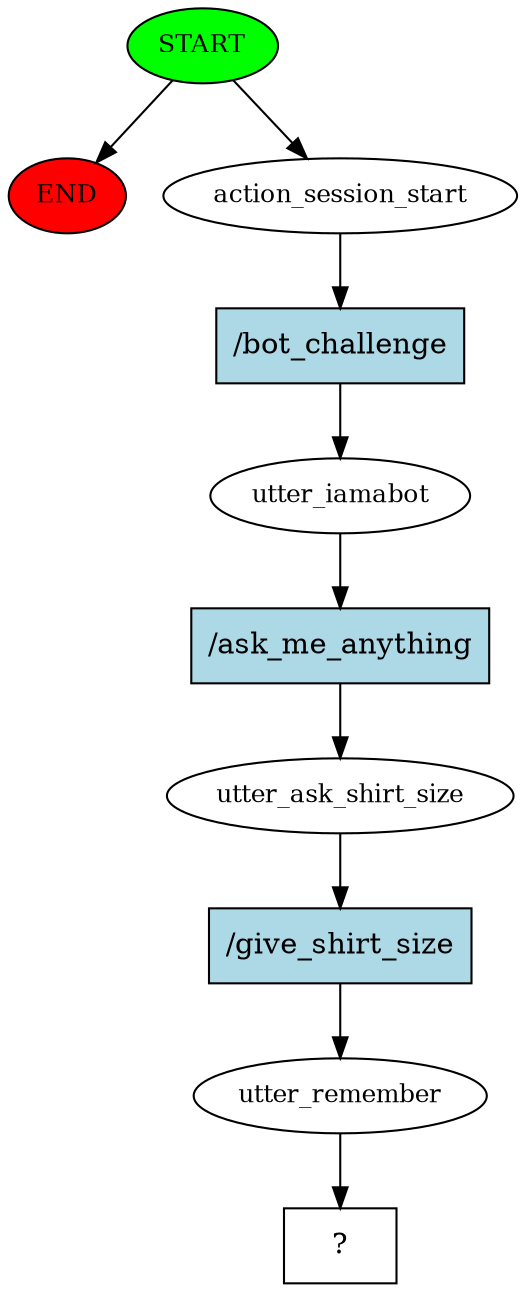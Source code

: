 digraph  {
0 [class="start active", fillcolor=green, fontsize=12, label=START, style=filled];
"-1" [class=end, fillcolor=red, fontsize=12, label=END, style=filled];
1 [class=active, fontsize=12, label=action_session_start];
2 [class=active, fontsize=12, label=utter_iamabot];
3 [class=active, fontsize=12, label=utter_ask_shirt_size];
4 [class=active, fontsize=12, label=utter_remember];
5 [class="intent dashed active", label="  ?  ", shape=rect];
6 [class="intent active", fillcolor=lightblue, label="/bot_challenge", shape=rect, style=filled];
7 [class="intent active", fillcolor=lightblue, label="/ask_me_anything", shape=rect, style=filled];
8 [class="intent active", fillcolor=lightblue, label="/give_shirt_size", shape=rect, style=filled];
0 -> "-1"  [class="", key=NONE, label=""];
0 -> 1  [class=active, key=NONE, label=""];
1 -> 6  [class=active, key=0];
2 -> 7  [class=active, key=0];
3 -> 8  [class=active, key=0];
4 -> 5  [class=active, key=NONE, label=""];
6 -> 2  [class=active, key=0];
7 -> 3  [class=active, key=0];
8 -> 4  [class=active, key=0];
}
